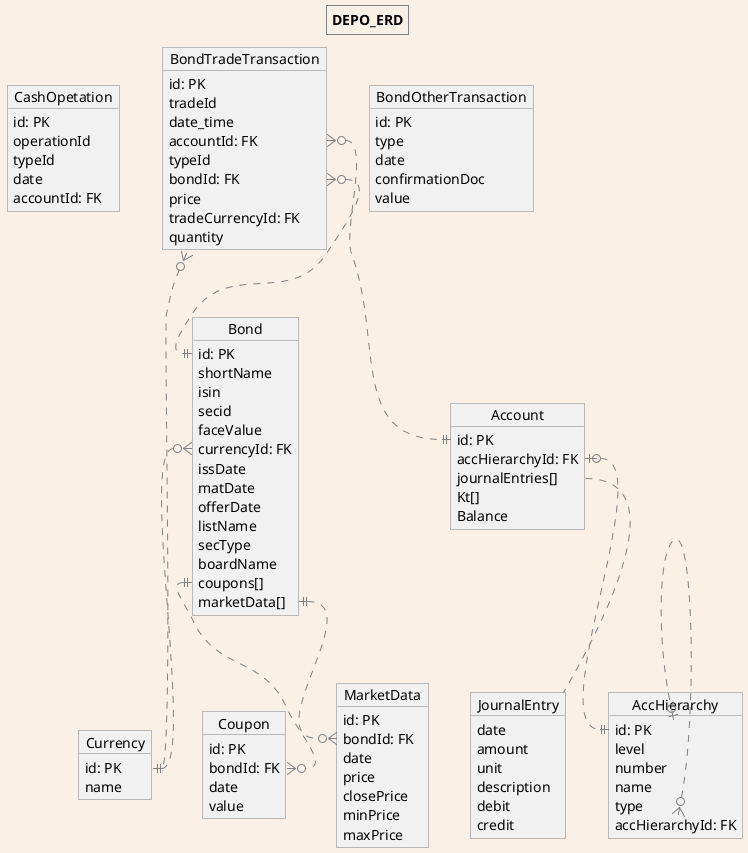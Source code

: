 @startuml depo_erd
'https://plantuml.com/object-diagram
'Opt+D to Preview

<style>
    document {
        BackGroundColor Linen
    }
    root {
        FontColor #?black:white
        LineColor gray
    }
</style>

title DEPO_ERD



object CashOpetation {
    id: PK
    operationId
    typeId
    date
    accountId: FK
}

object BondTradeTransaction {
    id: PK
    tradeId
    date_time
    accountId: FK
    typeId
    bondId: FK
    price
    tradeCurrencyId: FK
    quantity
}

object BondOtherTransaction {
    id: PK
    type
    date
    confirmationDoc
    value
}

object Bond {
    id: PK
    shortName
    isin
    secid
    faceValue
    currencyId: FK
    issDate
    matDate
    offerDate
    listName
    secType
    boardName
    coupons[]
    marketData[]
}

object MarketData {
    id: PK
    bondId: FK
    date
    price
    closePrice
    minPrice
    maxPrice
}

object Coupon {
    id: PK
    bondId: FK
    date
    value
}

object Currency {
    id: PK
    name
}

object  Account {
    id: PK
    accHierarchyId: FK
    journalEntries[]
    Kt[]
    Balance
}

' синтетический счет, субсчет, аналитический счет
object AccHierarchy {
    id: PK
    level
    number
    name
    type
    accHierarchyId: FK
}

object JournalEntry {
    date
    amount
    unit
    description
    debit
    credit
}

BondTradeTransaction::bondId       }o..||  Bond::id
BondTradeTransaction::accountId    }o..||  Account::id
BondTradeTransaction::currencyId    }o..||  Currency::id
Bond::currencyId }o..|| Currency::id
Bond::coupons  ||..o{  Coupon::bondId
Bond::marketData    ||..o{  MarketData::bondId
Account::accHierarchyId |o..|| AccHierarchy::id
AccHierarchy::accHierarchyId }o....o| AccHierarchy::id
Account::journalEntries .. JournalEntry

@enduml

